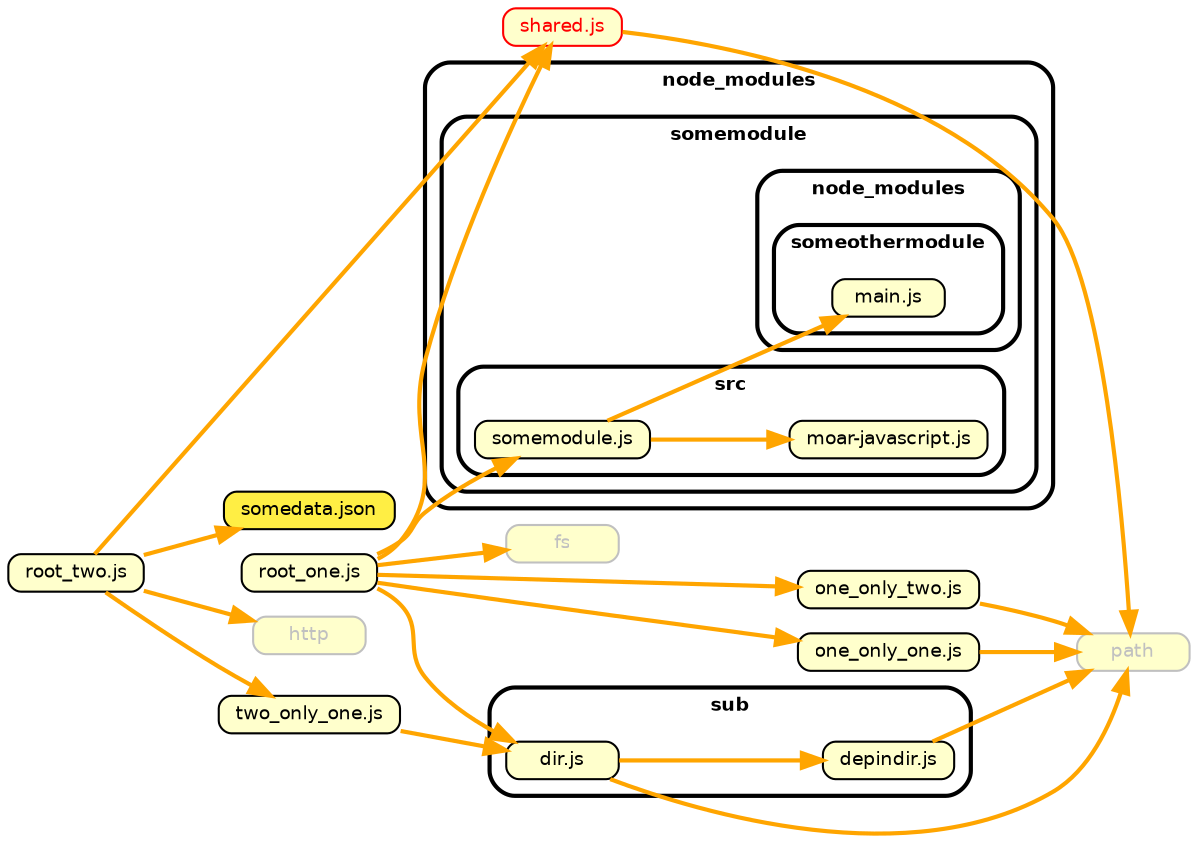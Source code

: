 digraph "dependency-cruiser output"{
    ordering=out
    rankdir=LR
    splines=true
    overlap=false
    nodesep=0.16
    fontname="Helvetica-bold"
    fontsize=9
    style="rounded,bold"
    compound=true
    node [shape=box style="rounded, filled" fillcolor="#ffffcc" height=0.2 fontname=Helvetica fontsize=9]
    edge [color=black arrowhead=normal fontname=Helvetica fontsize=9]

    "fs" [label="fs" color="grey" fontcolor="grey" ]
    "http" [label="http" color="grey" fontcolor="grey" ]
    subgraph "cluster_/node_modules" {label="node_modules" subgraph "cluster_/node_modules/somemodule" {label="somemodule" subgraph "cluster_/node_modules/somemodule/node_modules" {label="node_modules" subgraph "cluster_/node_modules/somemodule/node_modules/someothermodule" {label="someothermodule" "node_modules/somemodule/node_modules/someothermodule/main.js" [label="main.js" URL="node_modules/somemodule/node_modules/someothermodule/main.js"] } } } }
    subgraph "cluster_/node_modules" {label="node_modules" subgraph "cluster_/node_modules/somemodule" {label="somemodule" subgraph "cluster_/node_modules/somemodule/src" {label="src" "node_modules/somemodule/src/moar-javascript.js" [label="moar-javascript.js" URL="node_modules/somemodule/src/moar-javascript.js"] } } }
    subgraph "cluster_/node_modules" {label="node_modules" subgraph "cluster_/node_modules/somemodule" {label="somemodule" subgraph "cluster_/node_modules/somemodule/src" {label="src" "node_modules/somemodule/src/somemodule.js" [label="somemodule.js" URL="node_modules/somemodule/src/somemodule.js"] } } }
    "one_only_one.js" [label="one_only_one.js" URL="one_only_one.js"]
    "one_only_two.js" [label="one_only_two.js" URL="one_only_two.js"]
    "path" [label="path" color="grey" fontcolor="grey" ]
    "root_one.js" [label="root_one.js" URL="root_one.js"]
    "root_two.js" [label="root_two.js" URL="root_two.js"]
    "shared.js" [label="shared.js" color="red" fontcolor="red" ]
    "somedata.json" [label="somedata.json" fillcolor="#ffee44" URL="somedata.json"]
    subgraph "cluster_/sub" {label="sub" "sub/depindir.js" [label="depindir.js" URL="sub/depindir.js"] }
    subgraph "cluster_/sub" {label="sub" "sub/dir.js" [label="dir.js" URL="sub/dir.js"] }
    "two_only_one.js" [label="two_only_one.js" URL="two_only_one.js"]

    "node_modules/somemodule/src/somemodule.js" -> "node_modules/somemodule/src/moar-javascript.js" [color="orange" penwidth=2.0 tooltip="unnamed"]
    "node_modules/somemodule/src/somemodule.js" -> "node_modules/somemodule/node_modules/someothermodule/main.js" [color="orange" penwidth=2.0 tooltip="unnamed"]
    "one_only_one.js" -> "path" [color="orange" penwidth=2.0 tooltip="unnamed"]
    "one_only_two.js" -> "path" [color="orange" penwidth=2.0 tooltip="unnamed"]
    "root_one.js" -> "one_only_one.js" [color="orange" penwidth=2.0 tooltip="unnamed"]
    "root_one.js" -> "one_only_two.js" [color="orange" penwidth=2.0 tooltip="unnamed"]
    "root_one.js" -> "shared.js" [color="orange" penwidth=2.0 tooltip="unnamed"]
    "root_one.js" -> "sub/dir.js" [color="orange" penwidth=2.0 tooltip="unnamed"]
    "root_one.js" -> "fs" [color="orange" penwidth=2.0 tooltip="unnamed"]
    "root_one.js" -> "node_modules/somemodule/src/somemodule.js" [color="orange" penwidth=2.0 tooltip="unnamed"]
    "root_two.js" -> "shared.js" [color="orange" penwidth=2.0 tooltip="unnamed"]
    "root_two.js" -> "somedata.json" [color="orange" penwidth=2.0 tooltip="unnamed"]
    "root_two.js" -> "two_only_one.js" [color="orange" penwidth=2.0 tooltip="unnamed"]
    "root_two.js" -> "http" [color="orange" penwidth=2.0 tooltip="unnamed"]
    "shared.js" -> "path" [color="orange" penwidth=2.0 tooltip="unnamed"]
    "sub/depindir.js" -> "path" [color="orange" penwidth=2.0 tooltip="unnamed"]
    "sub/dir.js" -> "sub/depindir.js" [color="orange" penwidth=2.0 tooltip="unnamed"]
    "sub/dir.js" -> "path" [color="orange" penwidth=2.0 tooltip="unnamed"]
    "two_only_one.js" -> "sub/dir.js" [color="orange" penwidth=2.0 tooltip="unnamed"]
}
